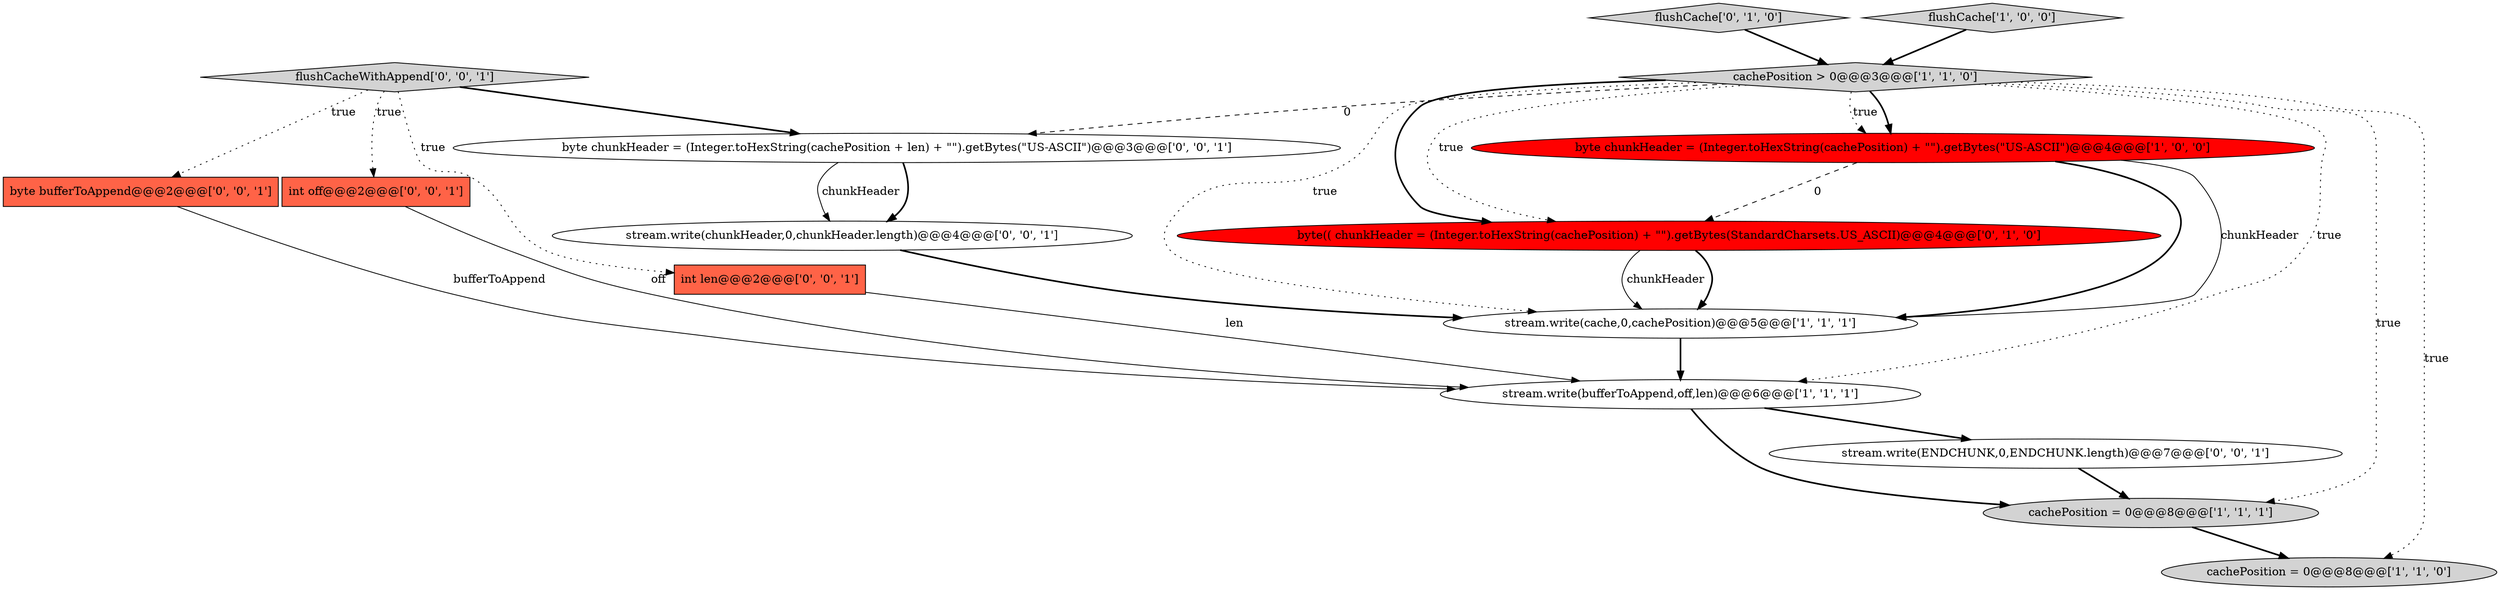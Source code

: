 digraph {
7 [style = filled, label = "byte(( chunkHeader = (Integer.toHexString(cachePosition) + \"\").getBytes(StandardCharsets.US_ASCII)@@@4@@@['0', '1', '0']", fillcolor = red, shape = ellipse image = "AAA1AAABBB2BBB"];
10 [style = filled, label = "int off@@@2@@@['0', '0', '1']", fillcolor = tomato, shape = box image = "AAA0AAABBB3BBB"];
0 [style = filled, label = "cachePosition > 0@@@3@@@['1', '1', '0']", fillcolor = lightgray, shape = diamond image = "AAA0AAABBB1BBB"];
12 [style = filled, label = "stream.write(ENDCHUNK,0,ENDCHUNK.length)@@@7@@@['0', '0', '1']", fillcolor = white, shape = ellipse image = "AAA0AAABBB3BBB"];
11 [style = filled, label = "byte chunkHeader = (Integer.toHexString(cachePosition + len) + \"\").getBytes(\"US-ASCII\")@@@3@@@['0', '0', '1']", fillcolor = white, shape = ellipse image = "AAA0AAABBB3BBB"];
1 [style = filled, label = "byte chunkHeader = (Integer.toHexString(cachePosition) + \"\").getBytes(\"US-ASCII\")@@@4@@@['1', '0', '0']", fillcolor = red, shape = ellipse image = "AAA1AAABBB1BBB"];
5 [style = filled, label = "cachePosition = 0@@@8@@@['1', '1', '0']", fillcolor = lightgray, shape = ellipse image = "AAA0AAABBB1BBB"];
15 [style = filled, label = "int len@@@2@@@['0', '0', '1']", fillcolor = tomato, shape = box image = "AAA0AAABBB3BBB"];
8 [style = filled, label = "flushCache['0', '1', '0']", fillcolor = lightgray, shape = diamond image = "AAA0AAABBB2BBB"];
14 [style = filled, label = "byte bufferToAppend@@@2@@@['0', '0', '1']", fillcolor = tomato, shape = box image = "AAA0AAABBB3BBB"];
6 [style = filled, label = "flushCache['1', '0', '0']", fillcolor = lightgray, shape = diamond image = "AAA0AAABBB1BBB"];
9 [style = filled, label = "stream.write(chunkHeader,0,chunkHeader.length)@@@4@@@['0', '0', '1']", fillcolor = white, shape = ellipse image = "AAA0AAABBB3BBB"];
2 [style = filled, label = "stream.write(cache,0,cachePosition)@@@5@@@['1', '1', '1']", fillcolor = white, shape = ellipse image = "AAA0AAABBB1BBB"];
13 [style = filled, label = "flushCacheWithAppend['0', '0', '1']", fillcolor = lightgray, shape = diamond image = "AAA0AAABBB3BBB"];
3 [style = filled, label = "cachePosition = 0@@@8@@@['1', '1', '1']", fillcolor = lightgray, shape = ellipse image = "AAA0AAABBB1BBB"];
4 [style = filled, label = "stream.write(bufferToAppend,off,len)@@@6@@@['1', '1', '1']", fillcolor = white, shape = ellipse image = "AAA0AAABBB1BBB"];
10->4 [style = solid, label="off"];
4->3 [style = bold, label=""];
0->5 [style = dotted, label="true"];
9->2 [style = bold, label=""];
0->4 [style = dotted, label="true"];
1->2 [style = solid, label="chunkHeader"];
15->4 [style = solid, label="len"];
0->11 [style = dashed, label="0"];
6->0 [style = bold, label=""];
13->10 [style = dotted, label="true"];
11->9 [style = bold, label=""];
2->4 [style = bold, label=""];
13->11 [style = bold, label=""];
0->7 [style = bold, label=""];
8->0 [style = bold, label=""];
3->5 [style = bold, label=""];
11->9 [style = solid, label="chunkHeader"];
7->2 [style = bold, label=""];
0->1 [style = bold, label=""];
14->4 [style = solid, label="bufferToAppend"];
4->12 [style = bold, label=""];
13->15 [style = dotted, label="true"];
1->2 [style = bold, label=""];
12->3 [style = bold, label=""];
0->3 [style = dotted, label="true"];
7->2 [style = solid, label="chunkHeader"];
0->2 [style = dotted, label="true"];
1->7 [style = dashed, label="0"];
13->14 [style = dotted, label="true"];
0->7 [style = dotted, label="true"];
0->1 [style = dotted, label="true"];
}
